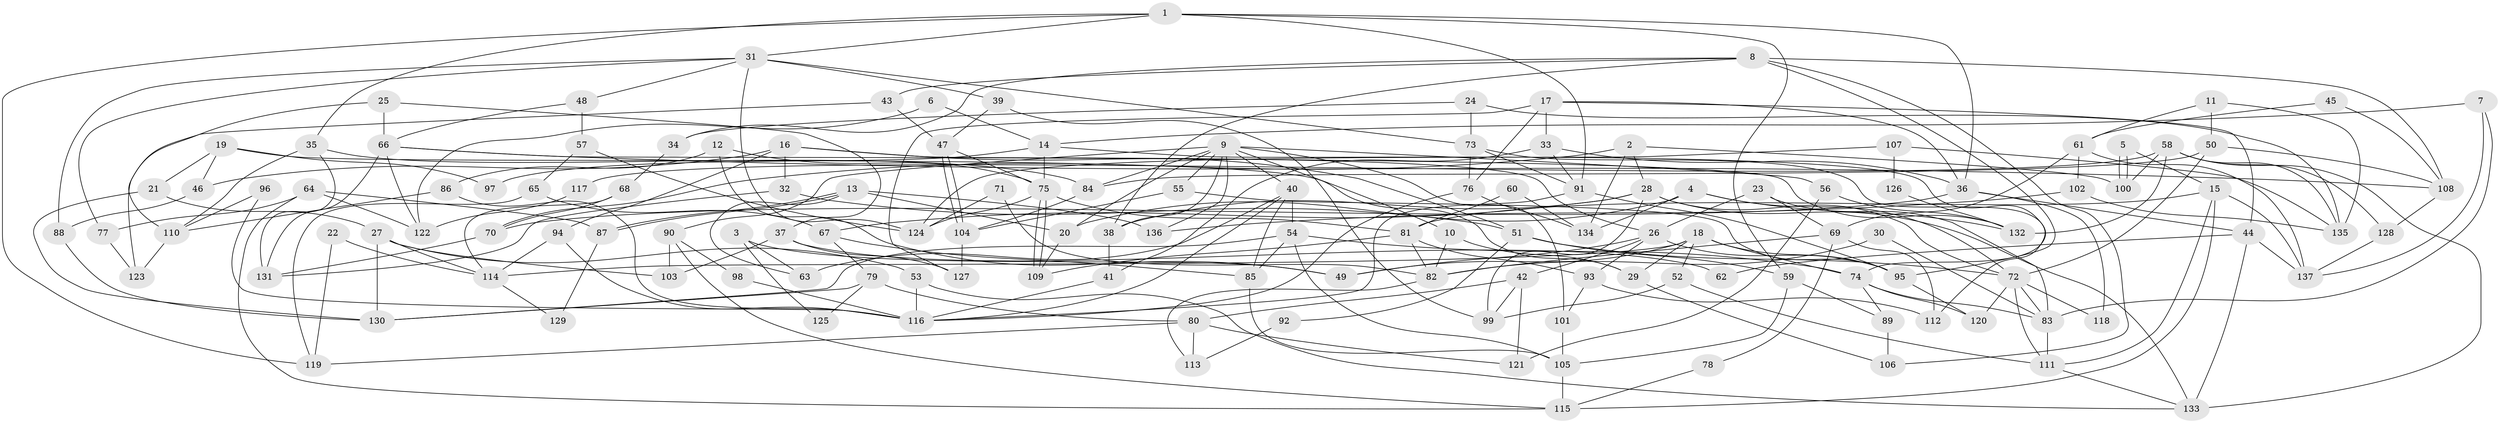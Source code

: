 // coarse degree distribution, {10: 0.010416666666666666, 3: 0.20833333333333334, 2: 0.07291666666666667, 5: 0.21875, 4: 0.25, 6: 0.14583333333333334, 7: 0.041666666666666664, 8: 0.020833333333333332, 9: 0.03125}
// Generated by graph-tools (version 1.1) at 2025/37/03/04/25 23:37:12]
// undirected, 137 vertices, 274 edges
graph export_dot {
  node [color=gray90,style=filled];
  1;
  2;
  3;
  4;
  5;
  6;
  7;
  8;
  9;
  10;
  11;
  12;
  13;
  14;
  15;
  16;
  17;
  18;
  19;
  20;
  21;
  22;
  23;
  24;
  25;
  26;
  27;
  28;
  29;
  30;
  31;
  32;
  33;
  34;
  35;
  36;
  37;
  38;
  39;
  40;
  41;
  42;
  43;
  44;
  45;
  46;
  47;
  48;
  49;
  50;
  51;
  52;
  53;
  54;
  55;
  56;
  57;
  58;
  59;
  60;
  61;
  62;
  63;
  64;
  65;
  66;
  67;
  68;
  69;
  70;
  71;
  72;
  73;
  74;
  75;
  76;
  77;
  78;
  79;
  80;
  81;
  82;
  83;
  84;
  85;
  86;
  87;
  88;
  89;
  90;
  91;
  92;
  93;
  94;
  95;
  96;
  97;
  98;
  99;
  100;
  101;
  102;
  103;
  104;
  105;
  106;
  107;
  108;
  109;
  110;
  111;
  112;
  113;
  114;
  115;
  116;
  117;
  118;
  119;
  120;
  121;
  122;
  123;
  124;
  125;
  126;
  127;
  128;
  129;
  130;
  131;
  132;
  133;
  134;
  135;
  136;
  137;
  1 -- 35;
  1 -- 91;
  1 -- 31;
  1 -- 36;
  1 -- 59;
  1 -- 119;
  2 -- 70;
  2 -- 28;
  2 -- 100;
  2 -- 134;
  3 -- 63;
  3 -- 49;
  3 -- 125;
  4 -- 20;
  4 -- 72;
  4 -- 132;
  4 -- 134;
  5 -- 15;
  5 -- 100;
  5 -- 100;
  6 -- 14;
  6 -- 122;
  7 -- 137;
  7 -- 83;
  7 -- 14;
  8 -- 38;
  8 -- 95;
  8 -- 34;
  8 -- 43;
  8 -- 106;
  8 -- 108;
  9 -- 20;
  9 -- 40;
  9 -- 10;
  9 -- 38;
  9 -- 55;
  9 -- 56;
  9 -- 84;
  9 -- 90;
  9 -- 101;
  9 -- 136;
  10 -- 82;
  10 -- 29;
  11 -- 135;
  11 -- 61;
  11 -- 50;
  12 -- 49;
  12 -- 75;
  12 -- 86;
  13 -- 87;
  13 -- 87;
  13 -- 136;
  13 -- 20;
  13 -- 63;
  14 -- 75;
  14 -- 97;
  14 -- 112;
  15 -- 81;
  15 -- 115;
  15 -- 111;
  15 -- 137;
  16 -- 51;
  16 -- 26;
  16 -- 32;
  16 -- 46;
  16 -- 94;
  17 -- 36;
  17 -- 33;
  17 -- 44;
  17 -- 76;
  17 -- 127;
  18 -- 74;
  18 -- 114;
  18 -- 29;
  18 -- 49;
  18 -- 52;
  18 -- 95;
  19 -- 29;
  19 -- 46;
  19 -- 21;
  19 -- 97;
  20 -- 109;
  21 -- 130;
  21 -- 27;
  22 -- 119;
  22 -- 114;
  23 -- 26;
  23 -- 83;
  23 -- 69;
  24 -- 34;
  24 -- 73;
  24 -- 135;
  25 -- 110;
  25 -- 66;
  25 -- 37;
  26 -- 95;
  26 -- 42;
  26 -- 49;
  26 -- 93;
  27 -- 53;
  27 -- 103;
  27 -- 114;
  27 -- 130;
  28 -- 38;
  28 -- 72;
  28 -- 67;
  28 -- 99;
  28 -- 133;
  29 -- 106;
  30 -- 83;
  30 -- 82;
  31 -- 73;
  31 -- 39;
  31 -- 48;
  31 -- 77;
  31 -- 88;
  31 -- 124;
  32 -- 51;
  32 -- 131;
  33 -- 36;
  33 -- 91;
  33 -- 41;
  34 -- 68;
  35 -- 84;
  35 -- 131;
  35 -- 110;
  36 -- 44;
  36 -- 70;
  36 -- 118;
  37 -- 127;
  37 -- 62;
  37 -- 103;
  38 -- 41;
  39 -- 99;
  39 -- 47;
  40 -- 116;
  40 -- 85;
  40 -- 54;
  40 -- 63;
  41 -- 116;
  42 -- 99;
  42 -- 121;
  42 -- 80;
  43 -- 47;
  43 -- 123;
  44 -- 137;
  44 -- 62;
  44 -- 133;
  45 -- 108;
  45 -- 61;
  46 -- 88;
  47 -- 104;
  47 -- 104;
  47 -- 75;
  48 -- 66;
  48 -- 57;
  50 -- 72;
  50 -- 84;
  50 -- 108;
  51 -- 59;
  51 -- 72;
  51 -- 92;
  52 -- 111;
  52 -- 99;
  53 -- 116;
  53 -- 133;
  54 -- 74;
  54 -- 85;
  54 -- 105;
  54 -- 130;
  55 -- 104;
  55 -- 95;
  56 -- 132;
  56 -- 121;
  57 -- 124;
  57 -- 65;
  58 -- 133;
  58 -- 100;
  58 -- 117;
  58 -- 128;
  58 -- 132;
  58 -- 135;
  59 -- 105;
  59 -- 89;
  60 -- 134;
  60 -- 81;
  61 -- 137;
  61 -- 69;
  61 -- 102;
  64 -- 115;
  64 -- 77;
  64 -- 87;
  64 -- 122;
  65 -- 119;
  65 -- 67;
  66 -- 108;
  66 -- 132;
  66 -- 122;
  66 -- 131;
  67 -- 79;
  67 -- 85;
  68 -- 70;
  68 -- 114;
  69 -- 112;
  69 -- 78;
  69 -- 82;
  70 -- 131;
  71 -- 82;
  71 -- 124;
  72 -- 111;
  72 -- 120;
  72 -- 83;
  72 -- 118;
  73 -- 74;
  73 -- 76;
  73 -- 91;
  74 -- 83;
  74 -- 89;
  74 -- 120;
  75 -- 109;
  75 -- 109;
  75 -- 81;
  75 -- 124;
  76 -- 134;
  76 -- 116;
  77 -- 123;
  78 -- 115;
  79 -- 130;
  79 -- 80;
  79 -- 125;
  80 -- 113;
  80 -- 119;
  80 -- 121;
  81 -- 93;
  81 -- 82;
  81 -- 109;
  82 -- 113;
  83 -- 111;
  84 -- 104;
  85 -- 105;
  86 -- 116;
  86 -- 110;
  87 -- 129;
  88 -- 130;
  89 -- 106;
  90 -- 103;
  90 -- 98;
  90 -- 115;
  91 -- 95;
  91 -- 116;
  92 -- 113;
  93 -- 101;
  93 -- 112;
  94 -- 116;
  94 -- 114;
  95 -- 120;
  96 -- 110;
  96 -- 116;
  98 -- 116;
  101 -- 105;
  102 -- 135;
  102 -- 136;
  104 -- 127;
  105 -- 115;
  107 -- 124;
  107 -- 135;
  107 -- 126;
  108 -- 128;
  110 -- 123;
  111 -- 133;
  114 -- 129;
  117 -- 122;
  126 -- 132;
  128 -- 137;
}
